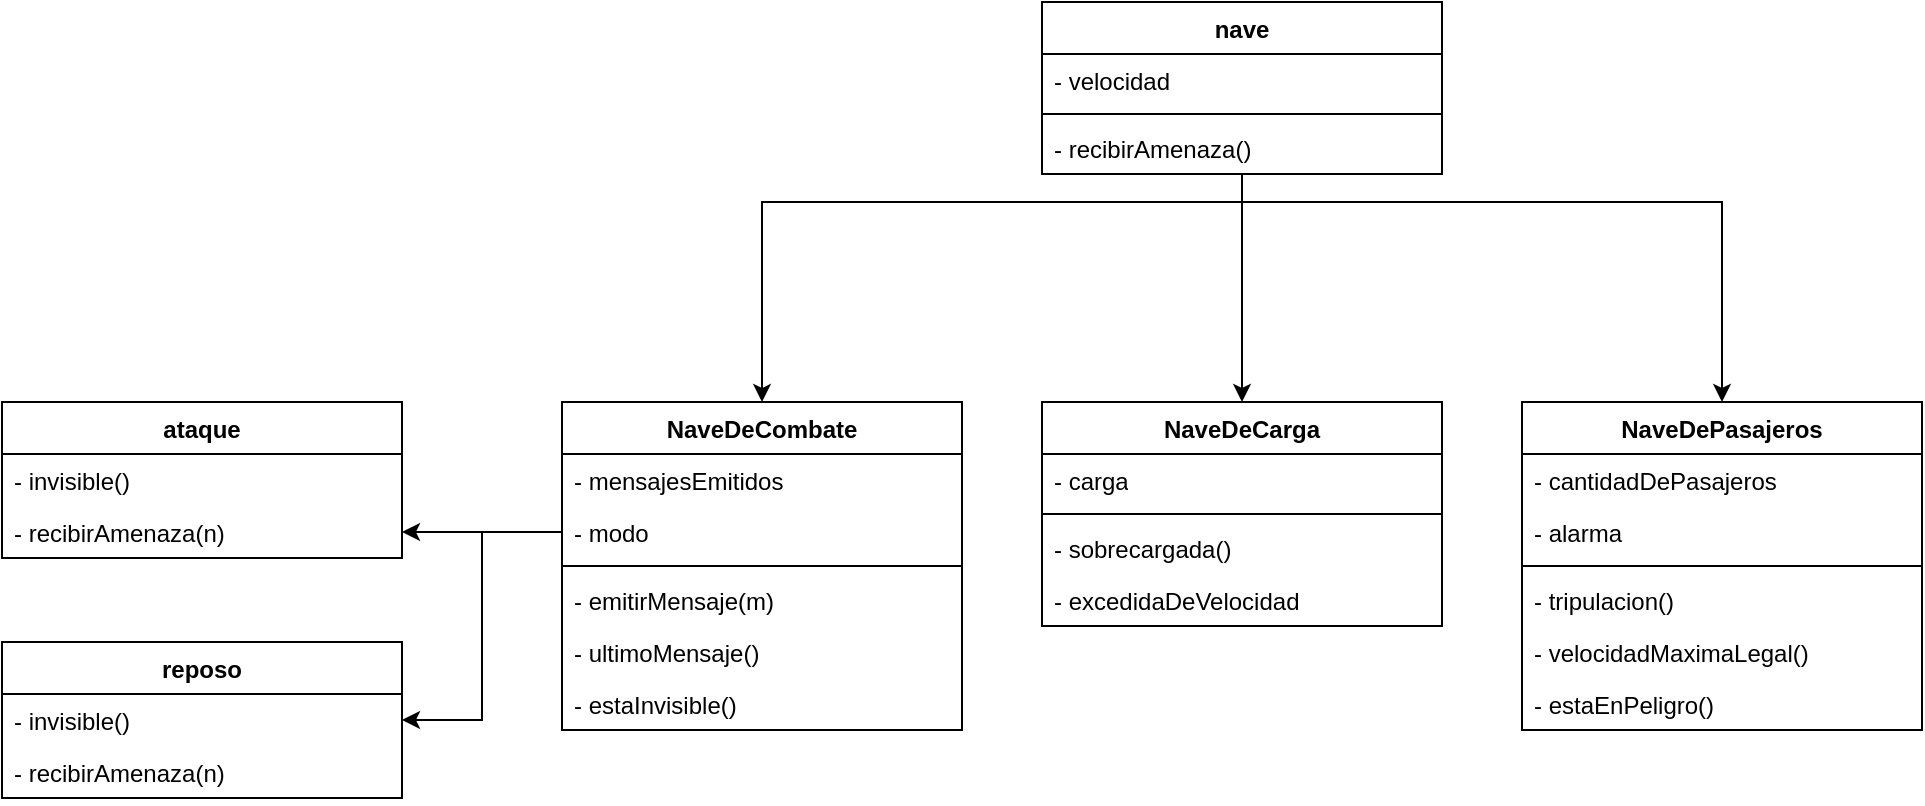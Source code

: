<mxfile version="28.2.7">
  <diagram id="C5RBs43oDa-KdzZeNtuy" name="Page-1">
    <mxGraphModel dx="2215" dy="1797" grid="1" gridSize="10" guides="1" tooltips="1" connect="1" arrows="1" fold="1" page="1" pageScale="1" pageWidth="827" pageHeight="1169" math="0" shadow="0">
      <root>
        <mxCell id="WIyWlLk6GJQsqaUBKTNV-0" />
        <mxCell id="WIyWlLk6GJQsqaUBKTNV-1" parent="WIyWlLk6GJQsqaUBKTNV-0" />
        <mxCell id="YDb35bH1Z88sXtJlKSiy-14" value="NaveDeCarga" style="swimlane;fontStyle=1;align=center;verticalAlign=top;childLayout=stackLayout;horizontal=1;startSize=26;horizontalStack=0;resizeParent=1;resizeParentMax=0;resizeLast=0;collapsible=1;marginBottom=0;whiteSpace=wrap;html=1;" vertex="1" parent="WIyWlLk6GJQsqaUBKTNV-1">
          <mxGeometry x="280" y="120" width="200" height="112" as="geometry" />
        </mxCell>
        <mxCell id="YDb35bH1Z88sXtJlKSiy-18" value="- carga" style="text;strokeColor=none;fillColor=none;align=left;verticalAlign=top;spacingLeft=4;spacingRight=4;overflow=hidden;rotatable=0;points=[[0,0.5],[1,0.5]];portConstraint=eastwest;whiteSpace=wrap;html=1;" vertex="1" parent="YDb35bH1Z88sXtJlKSiy-14">
          <mxGeometry y="26" width="200" height="26" as="geometry" />
        </mxCell>
        <mxCell id="YDb35bH1Z88sXtJlKSiy-16" value="" style="line;strokeWidth=1;fillColor=none;align=left;verticalAlign=middle;spacingTop=-1;spacingLeft=3;spacingRight=3;rotatable=0;labelPosition=right;points=[];portConstraint=eastwest;strokeColor=inherit;" vertex="1" parent="YDb35bH1Z88sXtJlKSiy-14">
          <mxGeometry y="52" width="200" height="8" as="geometry" />
        </mxCell>
        <mxCell id="YDb35bH1Z88sXtJlKSiy-17" value="- sobrecargada()" style="text;strokeColor=none;fillColor=none;align=left;verticalAlign=top;spacingLeft=4;spacingRight=4;overflow=hidden;rotatable=0;points=[[0,0.5],[1,0.5]];portConstraint=eastwest;whiteSpace=wrap;html=1;" vertex="1" parent="YDb35bH1Z88sXtJlKSiy-14">
          <mxGeometry y="60" width="200" height="26" as="geometry" />
        </mxCell>
        <mxCell id="YDb35bH1Z88sXtJlKSiy-19" value="- excedidaDeVelocidad" style="text;strokeColor=none;fillColor=none;align=left;verticalAlign=top;spacingLeft=4;spacingRight=4;overflow=hidden;rotatable=0;points=[[0,0.5],[1,0.5]];portConstraint=eastwest;whiteSpace=wrap;html=1;" vertex="1" parent="YDb35bH1Z88sXtJlKSiy-14">
          <mxGeometry y="86" width="200" height="26" as="geometry" />
        </mxCell>
        <mxCell id="YDb35bH1Z88sXtJlKSiy-22" value="NaveDePasajeros" style="swimlane;fontStyle=1;align=center;verticalAlign=top;childLayout=stackLayout;horizontal=1;startSize=26;horizontalStack=0;resizeParent=1;resizeParentMax=0;resizeLast=0;collapsible=1;marginBottom=0;whiteSpace=wrap;html=1;" vertex="1" parent="WIyWlLk6GJQsqaUBKTNV-1">
          <mxGeometry x="520" y="120" width="200" height="164" as="geometry" />
        </mxCell>
        <mxCell id="YDb35bH1Z88sXtJlKSiy-24" value="- cantidadDePasajeros" style="text;strokeColor=none;fillColor=none;align=left;verticalAlign=top;spacingLeft=4;spacingRight=4;overflow=hidden;rotatable=0;points=[[0,0.5],[1,0.5]];portConstraint=eastwest;whiteSpace=wrap;html=1;" vertex="1" parent="YDb35bH1Z88sXtJlKSiy-22">
          <mxGeometry y="26" width="200" height="26" as="geometry" />
        </mxCell>
        <mxCell id="YDb35bH1Z88sXtJlKSiy-29" value="- alarma" style="text;strokeColor=none;fillColor=none;align=left;verticalAlign=top;spacingLeft=4;spacingRight=4;overflow=hidden;rotatable=0;points=[[0,0.5],[1,0.5]];portConstraint=eastwest;whiteSpace=wrap;html=1;" vertex="1" parent="YDb35bH1Z88sXtJlKSiy-22">
          <mxGeometry y="52" width="200" height="26" as="geometry" />
        </mxCell>
        <mxCell id="YDb35bH1Z88sXtJlKSiy-25" value="" style="line;strokeWidth=1;fillColor=none;align=left;verticalAlign=middle;spacingTop=-1;spacingLeft=3;spacingRight=3;rotatable=0;labelPosition=right;points=[];portConstraint=eastwest;strokeColor=inherit;" vertex="1" parent="YDb35bH1Z88sXtJlKSiy-22">
          <mxGeometry y="78" width="200" height="8" as="geometry" />
        </mxCell>
        <mxCell id="YDb35bH1Z88sXtJlKSiy-26" value="- tripulacion()" style="text;strokeColor=none;fillColor=none;align=left;verticalAlign=top;spacingLeft=4;spacingRight=4;overflow=hidden;rotatable=0;points=[[0,0.5],[1,0.5]];portConstraint=eastwest;whiteSpace=wrap;html=1;" vertex="1" parent="YDb35bH1Z88sXtJlKSiy-22">
          <mxGeometry y="86" width="200" height="26" as="geometry" />
        </mxCell>
        <mxCell id="YDb35bH1Z88sXtJlKSiy-27" value="- velocidadMaximaLegal()" style="text;strokeColor=none;fillColor=none;align=left;verticalAlign=top;spacingLeft=4;spacingRight=4;overflow=hidden;rotatable=0;points=[[0,0.5],[1,0.5]];portConstraint=eastwest;whiteSpace=wrap;html=1;" vertex="1" parent="YDb35bH1Z88sXtJlKSiy-22">
          <mxGeometry y="112" width="200" height="26" as="geometry" />
        </mxCell>
        <mxCell id="YDb35bH1Z88sXtJlKSiy-28" value="- estaEnPeligro()" style="text;strokeColor=none;fillColor=none;align=left;verticalAlign=top;spacingLeft=4;spacingRight=4;overflow=hidden;rotatable=0;points=[[0,0.5],[1,0.5]];portConstraint=eastwest;whiteSpace=wrap;html=1;" vertex="1" parent="YDb35bH1Z88sXtJlKSiy-22">
          <mxGeometry y="138" width="200" height="26" as="geometry" />
        </mxCell>
        <mxCell id="YDb35bH1Z88sXtJlKSiy-31" value="NaveDeCombate" style="swimlane;fontStyle=1;align=center;verticalAlign=top;childLayout=stackLayout;horizontal=1;startSize=26;horizontalStack=0;resizeParent=1;resizeParentMax=0;resizeLast=0;collapsible=1;marginBottom=0;whiteSpace=wrap;html=1;" vertex="1" parent="WIyWlLk6GJQsqaUBKTNV-1">
          <mxGeometry x="40" y="120" width="200" height="164" as="geometry" />
        </mxCell>
        <mxCell id="YDb35bH1Z88sXtJlKSiy-38" value="- mensajesEmitidos" style="text;strokeColor=none;fillColor=none;align=left;verticalAlign=top;spacingLeft=4;spacingRight=4;overflow=hidden;rotatable=0;points=[[0,0.5],[1,0.5]];portConstraint=eastwest;whiteSpace=wrap;html=1;" vertex="1" parent="YDb35bH1Z88sXtJlKSiy-31">
          <mxGeometry y="26" width="200" height="26" as="geometry" />
        </mxCell>
        <mxCell id="YDb35bH1Z88sXtJlKSiy-33" value="- modo" style="text;strokeColor=none;fillColor=none;align=left;verticalAlign=top;spacingLeft=4;spacingRight=4;overflow=hidden;rotatable=0;points=[[0,0.5],[1,0.5]];portConstraint=eastwest;whiteSpace=wrap;html=1;" vertex="1" parent="YDb35bH1Z88sXtJlKSiy-31">
          <mxGeometry y="52" width="200" height="26" as="geometry" />
        </mxCell>
        <mxCell id="YDb35bH1Z88sXtJlKSiy-34" value="" style="line;strokeWidth=1;fillColor=none;align=left;verticalAlign=middle;spacingTop=-1;spacingLeft=3;spacingRight=3;rotatable=0;labelPosition=right;points=[];portConstraint=eastwest;strokeColor=inherit;" vertex="1" parent="YDb35bH1Z88sXtJlKSiy-31">
          <mxGeometry y="78" width="200" height="8" as="geometry" />
        </mxCell>
        <mxCell id="YDb35bH1Z88sXtJlKSiy-35" value="- emitirMensaje(m)" style="text;strokeColor=none;fillColor=none;align=left;verticalAlign=top;spacingLeft=4;spacingRight=4;overflow=hidden;rotatable=0;points=[[0,0.5],[1,0.5]];portConstraint=eastwest;whiteSpace=wrap;html=1;" vertex="1" parent="YDb35bH1Z88sXtJlKSiy-31">
          <mxGeometry y="86" width="200" height="26" as="geometry" />
        </mxCell>
        <mxCell id="YDb35bH1Z88sXtJlKSiy-36" value="- ultimoMensaje()" style="text;strokeColor=none;fillColor=none;align=left;verticalAlign=top;spacingLeft=4;spacingRight=4;overflow=hidden;rotatable=0;points=[[0,0.5],[1,0.5]];portConstraint=eastwest;whiteSpace=wrap;html=1;" vertex="1" parent="YDb35bH1Z88sXtJlKSiy-31">
          <mxGeometry y="112" width="200" height="26" as="geometry" />
        </mxCell>
        <mxCell id="YDb35bH1Z88sXtJlKSiy-37" value="- estaInvisible()" style="text;strokeColor=none;fillColor=none;align=left;verticalAlign=top;spacingLeft=4;spacingRight=4;overflow=hidden;rotatable=0;points=[[0,0.5],[1,0.5]];portConstraint=eastwest;whiteSpace=wrap;html=1;" vertex="1" parent="YDb35bH1Z88sXtJlKSiy-31">
          <mxGeometry y="138" width="200" height="26" as="geometry" />
        </mxCell>
        <mxCell id="YDb35bH1Z88sXtJlKSiy-40" value="reposo" style="swimlane;fontStyle=1;align=center;verticalAlign=top;childLayout=stackLayout;horizontal=1;startSize=26;horizontalStack=0;resizeParent=1;resizeParentMax=0;resizeLast=0;collapsible=1;marginBottom=0;whiteSpace=wrap;html=1;" vertex="1" parent="WIyWlLk6GJQsqaUBKTNV-1">
          <mxGeometry x="-240" y="240" width="200" height="78" as="geometry" />
        </mxCell>
        <mxCell id="YDb35bH1Z88sXtJlKSiy-44" value="- invisible()" style="text;strokeColor=none;fillColor=none;align=left;verticalAlign=top;spacingLeft=4;spacingRight=4;overflow=hidden;rotatable=0;points=[[0,0.5],[1,0.5]];portConstraint=eastwest;whiteSpace=wrap;html=1;" vertex="1" parent="YDb35bH1Z88sXtJlKSiy-40">
          <mxGeometry y="26" width="200" height="26" as="geometry" />
        </mxCell>
        <mxCell id="YDb35bH1Z88sXtJlKSiy-45" value="- recibirAmenaza(n)" style="text;strokeColor=none;fillColor=none;align=left;verticalAlign=top;spacingLeft=4;spacingRight=4;overflow=hidden;rotatable=0;points=[[0,0.5],[1,0.5]];portConstraint=eastwest;whiteSpace=wrap;html=1;" vertex="1" parent="YDb35bH1Z88sXtJlKSiy-40">
          <mxGeometry y="52" width="200" height="26" as="geometry" />
        </mxCell>
        <mxCell id="YDb35bH1Z88sXtJlKSiy-47" value="ataque" style="swimlane;fontStyle=1;align=center;verticalAlign=top;childLayout=stackLayout;horizontal=1;startSize=26;horizontalStack=0;resizeParent=1;resizeParentMax=0;resizeLast=0;collapsible=1;marginBottom=0;whiteSpace=wrap;html=1;" vertex="1" parent="WIyWlLk6GJQsqaUBKTNV-1">
          <mxGeometry x="-240" y="120" width="200" height="78" as="geometry" />
        </mxCell>
        <mxCell id="YDb35bH1Z88sXtJlKSiy-51" value="- invisible()" style="text;strokeColor=none;fillColor=none;align=left;verticalAlign=top;spacingLeft=4;spacingRight=4;overflow=hidden;rotatable=0;points=[[0,0.5],[1,0.5]];portConstraint=eastwest;whiteSpace=wrap;html=1;" vertex="1" parent="YDb35bH1Z88sXtJlKSiy-47">
          <mxGeometry y="26" width="200" height="26" as="geometry" />
        </mxCell>
        <mxCell id="YDb35bH1Z88sXtJlKSiy-52" value="- recibirAmenaza(n)" style="text;strokeColor=none;fillColor=none;align=left;verticalAlign=top;spacingLeft=4;spacingRight=4;overflow=hidden;rotatable=0;points=[[0,0.5],[1,0.5]];portConstraint=eastwest;whiteSpace=wrap;html=1;" vertex="1" parent="YDb35bH1Z88sXtJlKSiy-47">
          <mxGeometry y="52" width="200" height="26" as="geometry" />
        </mxCell>
        <mxCell id="YDb35bH1Z88sXtJlKSiy-59" style="edgeStyle=orthogonalEdgeStyle;rounded=0;orthogonalLoop=1;jettySize=auto;html=1;entryX=0.5;entryY=0;entryDx=0;entryDy=0;" edge="1" parent="WIyWlLk6GJQsqaUBKTNV-1" source="YDb35bH1Z88sXtJlKSiy-54" target="YDb35bH1Z88sXtJlKSiy-31">
          <mxGeometry relative="1" as="geometry">
            <mxPoint x="280" y="110" as="targetPoint" />
            <Array as="points">
              <mxPoint x="380" y="20" />
              <mxPoint x="140" y="20" />
            </Array>
          </mxGeometry>
        </mxCell>
        <mxCell id="YDb35bH1Z88sXtJlKSiy-60" style="edgeStyle=orthogonalEdgeStyle;rounded=0;orthogonalLoop=1;jettySize=auto;html=1;entryX=0.5;entryY=0;entryDx=0;entryDy=0;" edge="1" parent="WIyWlLk6GJQsqaUBKTNV-1" source="YDb35bH1Z88sXtJlKSiy-54" target="YDb35bH1Z88sXtJlKSiy-14">
          <mxGeometry relative="1" as="geometry" />
        </mxCell>
        <mxCell id="YDb35bH1Z88sXtJlKSiy-61" style="edgeStyle=orthogonalEdgeStyle;rounded=0;orthogonalLoop=1;jettySize=auto;html=1;entryX=0.5;entryY=0;entryDx=0;entryDy=0;" edge="1" parent="WIyWlLk6GJQsqaUBKTNV-1" source="YDb35bH1Z88sXtJlKSiy-54" target="YDb35bH1Z88sXtJlKSiy-22">
          <mxGeometry relative="1" as="geometry">
            <Array as="points">
              <mxPoint x="380" y="20" />
              <mxPoint x="620" y="20" />
            </Array>
          </mxGeometry>
        </mxCell>
        <mxCell id="YDb35bH1Z88sXtJlKSiy-54" value="nave" style="swimlane;fontStyle=1;align=center;verticalAlign=top;childLayout=stackLayout;horizontal=1;startSize=26;horizontalStack=0;resizeParent=1;resizeParentMax=0;resizeLast=0;collapsible=1;marginBottom=0;whiteSpace=wrap;html=1;" vertex="1" parent="WIyWlLk6GJQsqaUBKTNV-1">
          <mxGeometry x="280" y="-80" width="200" height="86" as="geometry" />
        </mxCell>
        <mxCell id="YDb35bH1Z88sXtJlKSiy-55" value="- velocidad" style="text;strokeColor=none;fillColor=none;align=left;verticalAlign=top;spacingLeft=4;spacingRight=4;overflow=hidden;rotatable=0;points=[[0,0.5],[1,0.5]];portConstraint=eastwest;whiteSpace=wrap;html=1;" vertex="1" parent="YDb35bH1Z88sXtJlKSiy-54">
          <mxGeometry y="26" width="200" height="26" as="geometry" />
        </mxCell>
        <mxCell id="YDb35bH1Z88sXtJlKSiy-56" value="" style="line;strokeWidth=1;fillColor=none;align=left;verticalAlign=middle;spacingTop=-1;spacingLeft=3;spacingRight=3;rotatable=0;labelPosition=right;points=[];portConstraint=eastwest;strokeColor=inherit;" vertex="1" parent="YDb35bH1Z88sXtJlKSiy-54">
          <mxGeometry y="52" width="200" height="8" as="geometry" />
        </mxCell>
        <mxCell id="YDb35bH1Z88sXtJlKSiy-57" value="- recibirAmenaza()" style="text;strokeColor=none;fillColor=none;align=left;verticalAlign=top;spacingLeft=4;spacingRight=4;overflow=hidden;rotatable=0;points=[[0,0.5],[1,0.5]];portConstraint=eastwest;whiteSpace=wrap;html=1;" vertex="1" parent="YDb35bH1Z88sXtJlKSiy-54">
          <mxGeometry y="60" width="200" height="26" as="geometry" />
        </mxCell>
        <mxCell id="YDb35bH1Z88sXtJlKSiy-62" style="edgeStyle=orthogonalEdgeStyle;rounded=0;orthogonalLoop=1;jettySize=auto;html=1;entryX=1;entryY=0.5;entryDx=0;entryDy=0;" edge="1" parent="WIyWlLk6GJQsqaUBKTNV-1" source="YDb35bH1Z88sXtJlKSiy-33" target="YDb35bH1Z88sXtJlKSiy-52">
          <mxGeometry relative="1" as="geometry" />
        </mxCell>
        <mxCell id="YDb35bH1Z88sXtJlKSiy-63" style="edgeStyle=orthogonalEdgeStyle;rounded=0;orthogonalLoop=1;jettySize=auto;html=1;entryX=1;entryY=0.5;entryDx=0;entryDy=0;" edge="1" parent="WIyWlLk6GJQsqaUBKTNV-1" source="YDb35bH1Z88sXtJlKSiy-33" target="YDb35bH1Z88sXtJlKSiy-44">
          <mxGeometry relative="1" as="geometry" />
        </mxCell>
      </root>
    </mxGraphModel>
  </diagram>
</mxfile>
